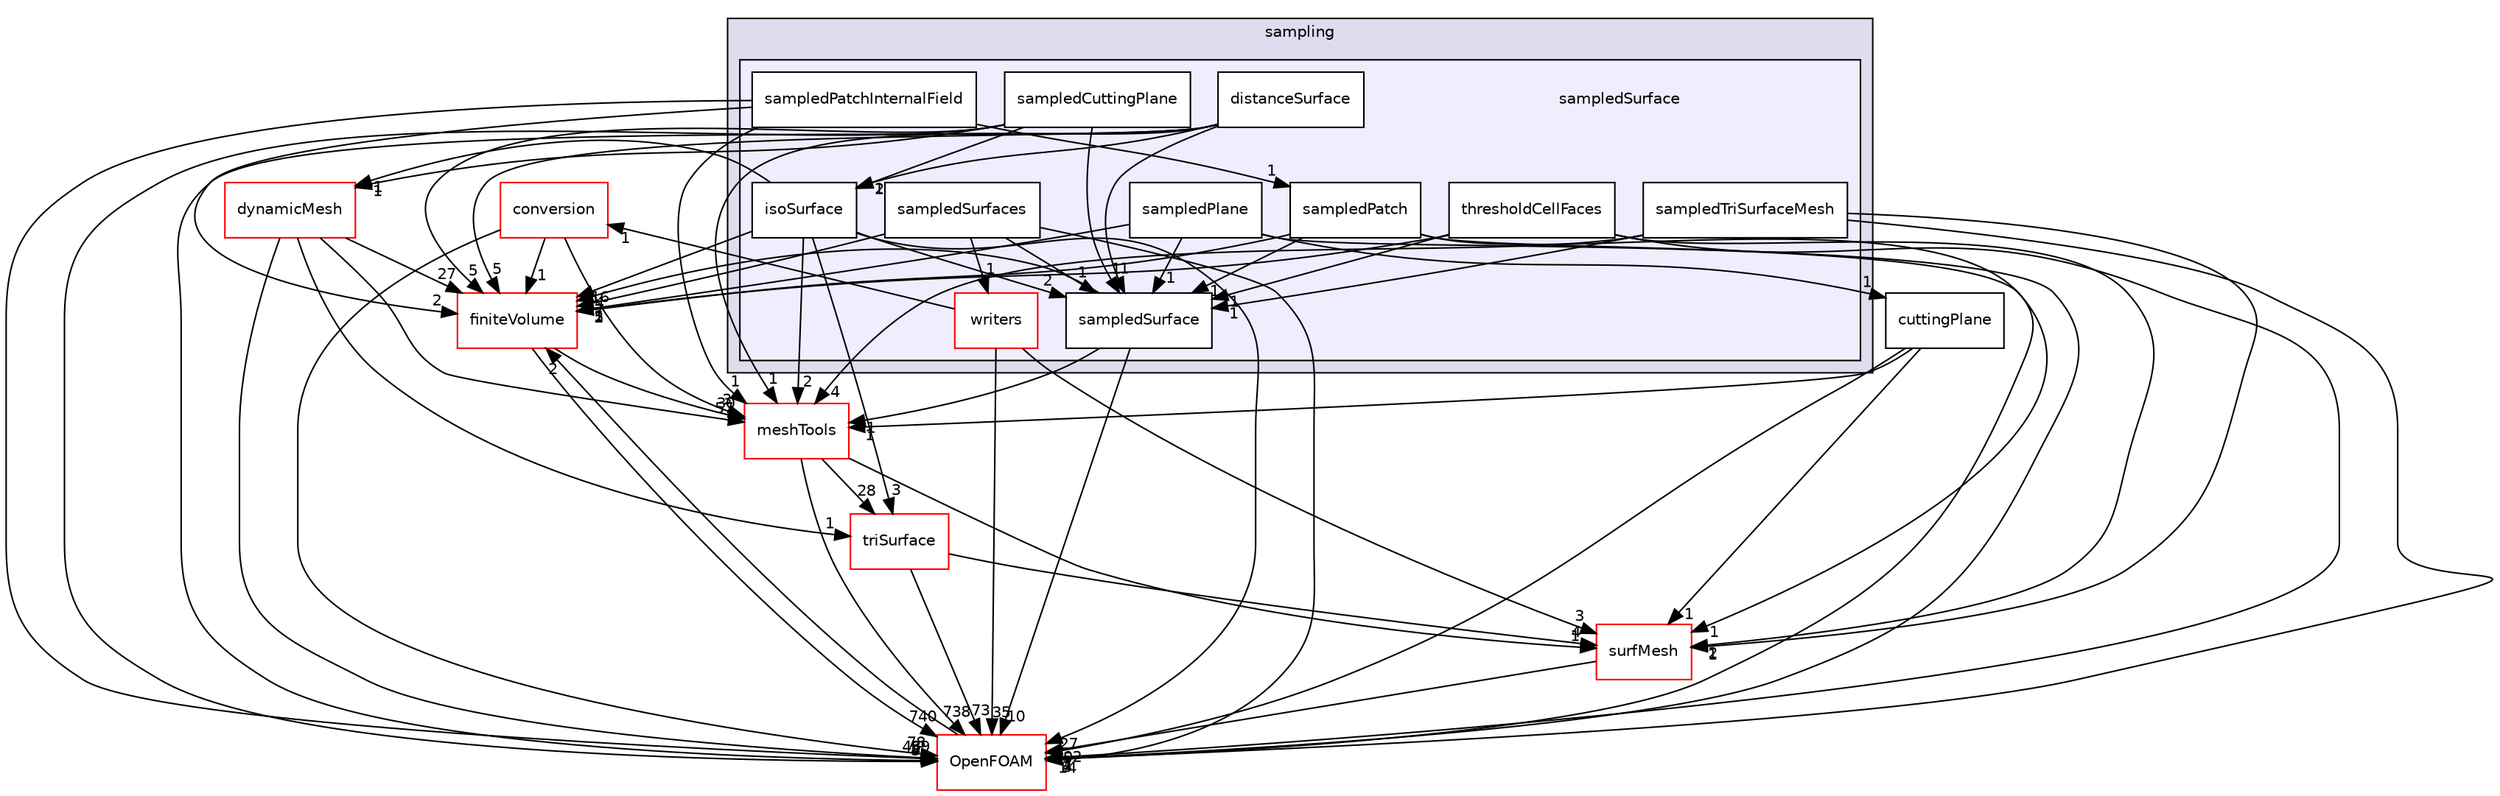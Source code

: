 digraph "src/sampling/sampledSurface" {
  bgcolor=transparent;
  compound=true
  node [ fontsize="10", fontname="Helvetica"];
  edge [ labelfontsize="10", labelfontname="Helvetica"];
  subgraph clusterdir_24a3817a3c61c11f04a0a72057522f4f {
    graph [ bgcolor="#ddddee", pencolor="black", label="sampling" fontname="Helvetica", fontsize="10", URL="dir_24a3817a3c61c11f04a0a72057522f4f.html"]
  subgraph clusterdir_daf57321dd7c30092fd489dbb1aa8219 {
    graph [ bgcolor="#eeeeff", pencolor="black", label="" URL="dir_daf57321dd7c30092fd489dbb1aa8219.html"];
    dir_daf57321dd7c30092fd489dbb1aa8219 [shape=plaintext label="sampledSurface"];
    dir_2435b5eefcec1db3642a629a49b19eb3 [shape=box label="distanceSurface" color="black" fillcolor="white" style="filled" URL="dir_2435b5eefcec1db3642a629a49b19eb3.html"];
    dir_c8a62322370ef6340e4f95b061ece7b0 [shape=box label="isoSurface" color="black" fillcolor="white" style="filled" URL="dir_c8a62322370ef6340e4f95b061ece7b0.html"];
    dir_59f45fac588f399f19b1cde67df5fec5 [shape=box label="sampledCuttingPlane" color="black" fillcolor="white" style="filled" URL="dir_59f45fac588f399f19b1cde67df5fec5.html"];
    dir_f7799ea77055ce3ad02a444b41119248 [shape=box label="sampledPatch" color="black" fillcolor="white" style="filled" URL="dir_f7799ea77055ce3ad02a444b41119248.html"];
    dir_1ea001cb957698c0139f1b98b7868ed7 [shape=box label="sampledPatchInternalField" color="black" fillcolor="white" style="filled" URL="dir_1ea001cb957698c0139f1b98b7868ed7.html"];
    dir_b3b154a34fa6d5f3d9d22e11892c1201 [shape=box label="sampledPlane" color="black" fillcolor="white" style="filled" URL="dir_b3b154a34fa6d5f3d9d22e11892c1201.html"];
    dir_d52de1bc4d4115df4cf40033a334db55 [shape=box label="sampledSurface" color="black" fillcolor="white" style="filled" URL="dir_d52de1bc4d4115df4cf40033a334db55.html"];
    dir_37803c57541176f2673a34fe9af900c6 [shape=box label="sampledSurfaces" color="black" fillcolor="white" style="filled" URL="dir_37803c57541176f2673a34fe9af900c6.html"];
    dir_50a3dcce4bf046e40f498fd4ed22b69a [shape=box label="sampledTriSurfaceMesh" color="black" fillcolor="white" style="filled" URL="dir_50a3dcce4bf046e40f498fd4ed22b69a.html"];
    dir_423893c69cbfecab3c7612425f09ef24 [shape=box label="thresholdCellFaces" color="black" fillcolor="white" style="filled" URL="dir_423893c69cbfecab3c7612425f09ef24.html"];
    dir_e8fc266228915d4455fb775a69f2b72e [shape=box label="writers" color="red" fillcolor="white" style="filled" URL="dir_e8fc266228915d4455fb775a69f2b72e.html"];
  }
  }
  dir_9bd15774b555cf7259a6fa18f99fe99b [shape=box label="finiteVolume" color="red" URL="dir_9bd15774b555cf7259a6fa18f99fe99b.html"];
  dir_22e3beccf9f956a3c7bfcabae9a0dde0 [shape=box label="conversion" color="red" URL="dir_22e3beccf9f956a3c7bfcabae9a0dde0.html"];
  dir_0a88fe22feb23ce5f078a04a1df67721 [shape=box label="surfMesh" color="red" URL="dir_0a88fe22feb23ce5f078a04a1df67721.html"];
  dir_b63c002b7559990bd414058641eb48ad [shape=box label="triSurface" color="red" URL="dir_b63c002b7559990bd414058641eb48ad.html"];
  dir_ae30ad0bef50cf391b24c614251bb9fd [shape=box label="meshTools" color="red" URL="dir_ae30ad0bef50cf391b24c614251bb9fd.html"];
  dir_63742796c427c97a292c80f7db71da36 [shape=box label="dynamicMesh" color="red" URL="dir_63742796c427c97a292c80f7db71da36.html"];
  dir_f8080fda710e406c8061086072eee705 [shape=box label="cuttingPlane" URL="dir_f8080fda710e406c8061086072eee705.html"];
  dir_c5473ff19b20e6ec4dfe5c310b3778a8 [shape=box label="OpenFOAM" color="red" URL="dir_c5473ff19b20e6ec4dfe5c310b3778a8.html"];
  dir_1ea001cb957698c0139f1b98b7868ed7->dir_9bd15774b555cf7259a6fa18f99fe99b [headlabel="2", labeldistance=1.5 headhref="dir_002704_000892.html"];
  dir_1ea001cb957698c0139f1b98b7868ed7->dir_ae30ad0bef50cf391b24c614251bb9fd [headlabel="1", labeldistance=1.5 headhref="dir_002704_001804.html"];
  dir_1ea001cb957698c0139f1b98b7868ed7->dir_c5473ff19b20e6ec4dfe5c310b3778a8 [headlabel="5", labeldistance=1.5 headhref="dir_002704_001950.html"];
  dir_1ea001cb957698c0139f1b98b7868ed7->dir_f7799ea77055ce3ad02a444b41119248 [headlabel="1", labeldistance=1.5 headhref="dir_002704_002703.html"];
  dir_9bd15774b555cf7259a6fa18f99fe99b->dir_ae30ad0bef50cf391b24c614251bb9fd [headlabel="30", labeldistance=1.5 headhref="dir_000892_001804.html"];
  dir_9bd15774b555cf7259a6fa18f99fe99b->dir_c5473ff19b20e6ec4dfe5c310b3778a8 [headlabel="740", labeldistance=1.5 headhref="dir_000892_001950.html"];
  dir_22e3beccf9f956a3c7bfcabae9a0dde0->dir_9bd15774b555cf7259a6fa18f99fe99b [headlabel="1", labeldistance=1.5 headhref="dir_000761_000892.html"];
  dir_22e3beccf9f956a3c7bfcabae9a0dde0->dir_ae30ad0bef50cf391b24c614251bb9fd [headlabel="3", labeldistance=1.5 headhref="dir_000761_001804.html"];
  dir_22e3beccf9f956a3c7bfcabae9a0dde0->dir_c5473ff19b20e6ec4dfe5c310b3778a8 [headlabel="78", labeldistance=1.5 headhref="dir_000761_001950.html"];
  dir_b3b154a34fa6d5f3d9d22e11892c1201->dir_9bd15774b555cf7259a6fa18f99fe99b [headlabel="1", labeldistance=1.5 headhref="dir_002705_000892.html"];
  dir_b3b154a34fa6d5f3d9d22e11892c1201->dir_d52de1bc4d4115df4cf40033a334db55 [headlabel="1", labeldistance=1.5 headhref="dir_002705_002706.html"];
  dir_b3b154a34fa6d5f3d9d22e11892c1201->dir_f8080fda710e406c8061086072eee705 [headlabel="1", labeldistance=1.5 headhref="dir_002705_002675.html"];
  dir_b3b154a34fa6d5f3d9d22e11892c1201->dir_c5473ff19b20e6ec4dfe5c310b3778a8 [headlabel="3", labeldistance=1.5 headhref="dir_002705_001950.html"];
  dir_0a88fe22feb23ce5f078a04a1df67721->dir_c5473ff19b20e6ec4dfe5c310b3778a8 [headlabel="202", labeldistance=1.5 headhref="dir_002735_001950.html"];
  dir_c8a62322370ef6340e4f95b061ece7b0->dir_9bd15774b555cf7259a6fa18f99fe99b [headlabel="16", labeldistance=1.5 headhref="dir_002701_000892.html"];
  dir_c8a62322370ef6340e4f95b061ece7b0->dir_b63c002b7559990bd414058641eb48ad [headlabel="3", labeldistance=1.5 headhref="dir_002701_003024.html"];
  dir_c8a62322370ef6340e4f95b061ece7b0->dir_ae30ad0bef50cf391b24c614251bb9fd [headlabel="2", labeldistance=1.5 headhref="dir_002701_001804.html"];
  dir_c8a62322370ef6340e4f95b061ece7b0->dir_d52de1bc4d4115df4cf40033a334db55 [headlabel="2", labeldistance=1.5 headhref="dir_002701_002706.html"];
  dir_c8a62322370ef6340e4f95b061ece7b0->dir_63742796c427c97a292c80f7db71da36 [headlabel="1", labeldistance=1.5 headhref="dir_002701_000797.html"];
  dir_c8a62322370ef6340e4f95b061ece7b0->dir_c5473ff19b20e6ec4dfe5c310b3778a8 [headlabel="27", labeldistance=1.5 headhref="dir_002701_001950.html"];
  dir_b63c002b7559990bd414058641eb48ad->dir_0a88fe22feb23ce5f078a04a1df67721 [headlabel="4", labeldistance=1.5 headhref="dir_003024_002735.html"];
  dir_b63c002b7559990bd414058641eb48ad->dir_c5473ff19b20e6ec4dfe5c310b3778a8 [headlabel="73", labeldistance=1.5 headhref="dir_003024_001950.html"];
  dir_ae30ad0bef50cf391b24c614251bb9fd->dir_0a88fe22feb23ce5f078a04a1df67721 [headlabel="1", labeldistance=1.5 headhref="dir_001804_002735.html"];
  dir_ae30ad0bef50cf391b24c614251bb9fd->dir_b63c002b7559990bd414058641eb48ad [headlabel="28", labeldistance=1.5 headhref="dir_001804_003024.html"];
  dir_ae30ad0bef50cf391b24c614251bb9fd->dir_c5473ff19b20e6ec4dfe5c310b3778a8 [headlabel="738", labeldistance=1.5 headhref="dir_001804_001950.html"];
  dir_d52de1bc4d4115df4cf40033a334db55->dir_9bd15774b555cf7259a6fa18f99fe99b [headlabel="4", labeldistance=1.5 headhref="dir_002706_000892.html"];
  dir_d52de1bc4d4115df4cf40033a334db55->dir_ae30ad0bef50cf391b24c614251bb9fd [headlabel="1", labeldistance=1.5 headhref="dir_002706_001804.html"];
  dir_d52de1bc4d4115df4cf40033a334db55->dir_c5473ff19b20e6ec4dfe5c310b3778a8 [headlabel="10", labeldistance=1.5 headhref="dir_002706_001950.html"];
  dir_63742796c427c97a292c80f7db71da36->dir_9bd15774b555cf7259a6fa18f99fe99b [headlabel="27", labeldistance=1.5 headhref="dir_000797_000892.html"];
  dir_63742796c427c97a292c80f7db71da36->dir_b63c002b7559990bd414058641eb48ad [headlabel="1", labeldistance=1.5 headhref="dir_000797_003024.html"];
  dir_63742796c427c97a292c80f7db71da36->dir_ae30ad0bef50cf391b24c614251bb9fd [headlabel="57", labeldistance=1.5 headhref="dir_000797_001804.html"];
  dir_63742796c427c97a292c80f7db71da36->dir_c5473ff19b20e6ec4dfe5c310b3778a8 [headlabel="489", labeldistance=1.5 headhref="dir_000797_001950.html"];
  dir_e8fc266228915d4455fb775a69f2b72e->dir_22e3beccf9f956a3c7bfcabae9a0dde0 [headlabel="1", labeldistance=1.5 headhref="dir_002710_000761.html"];
  dir_e8fc266228915d4455fb775a69f2b72e->dir_0a88fe22feb23ce5f078a04a1df67721 [headlabel="3", labeldistance=1.5 headhref="dir_002710_002735.html"];
  dir_e8fc266228915d4455fb775a69f2b72e->dir_c5473ff19b20e6ec4dfe5c310b3778a8 [headlabel="35", labeldistance=1.5 headhref="dir_002710_001950.html"];
  dir_423893c69cbfecab3c7612425f09ef24->dir_9bd15774b555cf7259a6fa18f99fe99b [headlabel="5", labeldistance=1.5 headhref="dir_002709_000892.html"];
  dir_423893c69cbfecab3c7612425f09ef24->dir_0a88fe22feb23ce5f078a04a1df67721 [headlabel="2", labeldistance=1.5 headhref="dir_002709_002735.html"];
  dir_423893c69cbfecab3c7612425f09ef24->dir_d52de1bc4d4115df4cf40033a334db55 [headlabel="1", labeldistance=1.5 headhref="dir_002709_002706.html"];
  dir_423893c69cbfecab3c7612425f09ef24->dir_c5473ff19b20e6ec4dfe5c310b3778a8 [headlabel="7", labeldistance=1.5 headhref="dir_002709_001950.html"];
  dir_f8080fda710e406c8061086072eee705->dir_0a88fe22feb23ce5f078a04a1df67721 [headlabel="1", labeldistance=1.5 headhref="dir_002675_002735.html"];
  dir_f8080fda710e406c8061086072eee705->dir_ae30ad0bef50cf391b24c614251bb9fd [headlabel="1", labeldistance=1.5 headhref="dir_002675_001804.html"];
  dir_f8080fda710e406c8061086072eee705->dir_c5473ff19b20e6ec4dfe5c310b3778a8 [headlabel="5", labeldistance=1.5 headhref="dir_002675_001950.html"];
  dir_c5473ff19b20e6ec4dfe5c310b3778a8->dir_9bd15774b555cf7259a6fa18f99fe99b [headlabel="2", labeldistance=1.5 headhref="dir_001950_000892.html"];
  dir_50a3dcce4bf046e40f498fd4ed22b69a->dir_0a88fe22feb23ce5f078a04a1df67721 [headlabel="1", labeldistance=1.5 headhref="dir_002708_002735.html"];
  dir_50a3dcce4bf046e40f498fd4ed22b69a->dir_ae30ad0bef50cf391b24c614251bb9fd [headlabel="4", labeldistance=1.5 headhref="dir_002708_001804.html"];
  dir_50a3dcce4bf046e40f498fd4ed22b69a->dir_d52de1bc4d4115df4cf40033a334db55 [headlabel="1", labeldistance=1.5 headhref="dir_002708_002706.html"];
  dir_50a3dcce4bf046e40f498fd4ed22b69a->dir_c5473ff19b20e6ec4dfe5c310b3778a8 [headlabel="4", labeldistance=1.5 headhref="dir_002708_001950.html"];
  dir_2435b5eefcec1db3642a629a49b19eb3->dir_9bd15774b555cf7259a6fa18f99fe99b [headlabel="5", labeldistance=1.5 headhref="dir_002700_000892.html"];
  dir_2435b5eefcec1db3642a629a49b19eb3->dir_c8a62322370ef6340e4f95b061ece7b0 [headlabel="2", labeldistance=1.5 headhref="dir_002700_002701.html"];
  dir_2435b5eefcec1db3642a629a49b19eb3->dir_ae30ad0bef50cf391b24c614251bb9fd [headlabel="1", labeldistance=1.5 headhref="dir_002700_001804.html"];
  dir_2435b5eefcec1db3642a629a49b19eb3->dir_d52de1bc4d4115df4cf40033a334db55 [headlabel="1", labeldistance=1.5 headhref="dir_002700_002706.html"];
  dir_2435b5eefcec1db3642a629a49b19eb3->dir_c5473ff19b20e6ec4dfe5c310b3778a8 [headlabel="4", labeldistance=1.5 headhref="dir_002700_001950.html"];
  dir_59f45fac588f399f19b1cde67df5fec5->dir_9bd15774b555cf7259a6fa18f99fe99b [headlabel="5", labeldistance=1.5 headhref="dir_002702_000892.html"];
  dir_59f45fac588f399f19b1cde67df5fec5->dir_c8a62322370ef6340e4f95b061ece7b0 [headlabel="1", labeldistance=1.5 headhref="dir_002702_002701.html"];
  dir_59f45fac588f399f19b1cde67df5fec5->dir_d52de1bc4d4115df4cf40033a334db55 [headlabel="1", labeldistance=1.5 headhref="dir_002702_002706.html"];
  dir_59f45fac588f399f19b1cde67df5fec5->dir_63742796c427c97a292c80f7db71da36 [headlabel="1", labeldistance=1.5 headhref="dir_002702_000797.html"];
  dir_59f45fac588f399f19b1cde67df5fec5->dir_c5473ff19b20e6ec4dfe5c310b3778a8 [headlabel="5", labeldistance=1.5 headhref="dir_002702_001950.html"];
  dir_37803c57541176f2673a34fe9af900c6->dir_9bd15774b555cf7259a6fa18f99fe99b [headlabel="7", labeldistance=1.5 headhref="dir_002707_000892.html"];
  dir_37803c57541176f2673a34fe9af900c6->dir_d52de1bc4d4115df4cf40033a334db55 [headlabel="1", labeldistance=1.5 headhref="dir_002707_002706.html"];
  dir_37803c57541176f2673a34fe9af900c6->dir_e8fc266228915d4455fb775a69f2b72e [headlabel="1", labeldistance=1.5 headhref="dir_002707_002710.html"];
  dir_37803c57541176f2673a34fe9af900c6->dir_c5473ff19b20e6ec4dfe5c310b3778a8 [headlabel="14", labeldistance=1.5 headhref="dir_002707_001950.html"];
  dir_f7799ea77055ce3ad02a444b41119248->dir_9bd15774b555cf7259a6fa18f99fe99b [headlabel="2", labeldistance=1.5 headhref="dir_002703_000892.html"];
  dir_f7799ea77055ce3ad02a444b41119248->dir_0a88fe22feb23ce5f078a04a1df67721 [headlabel="1", labeldistance=1.5 headhref="dir_002703_002735.html"];
  dir_f7799ea77055ce3ad02a444b41119248->dir_d52de1bc4d4115df4cf40033a334db55 [headlabel="1", labeldistance=1.5 headhref="dir_002703_002706.html"];
  dir_f7799ea77055ce3ad02a444b41119248->dir_c5473ff19b20e6ec4dfe5c310b3778a8 [headlabel="4", labeldistance=1.5 headhref="dir_002703_001950.html"];
}
